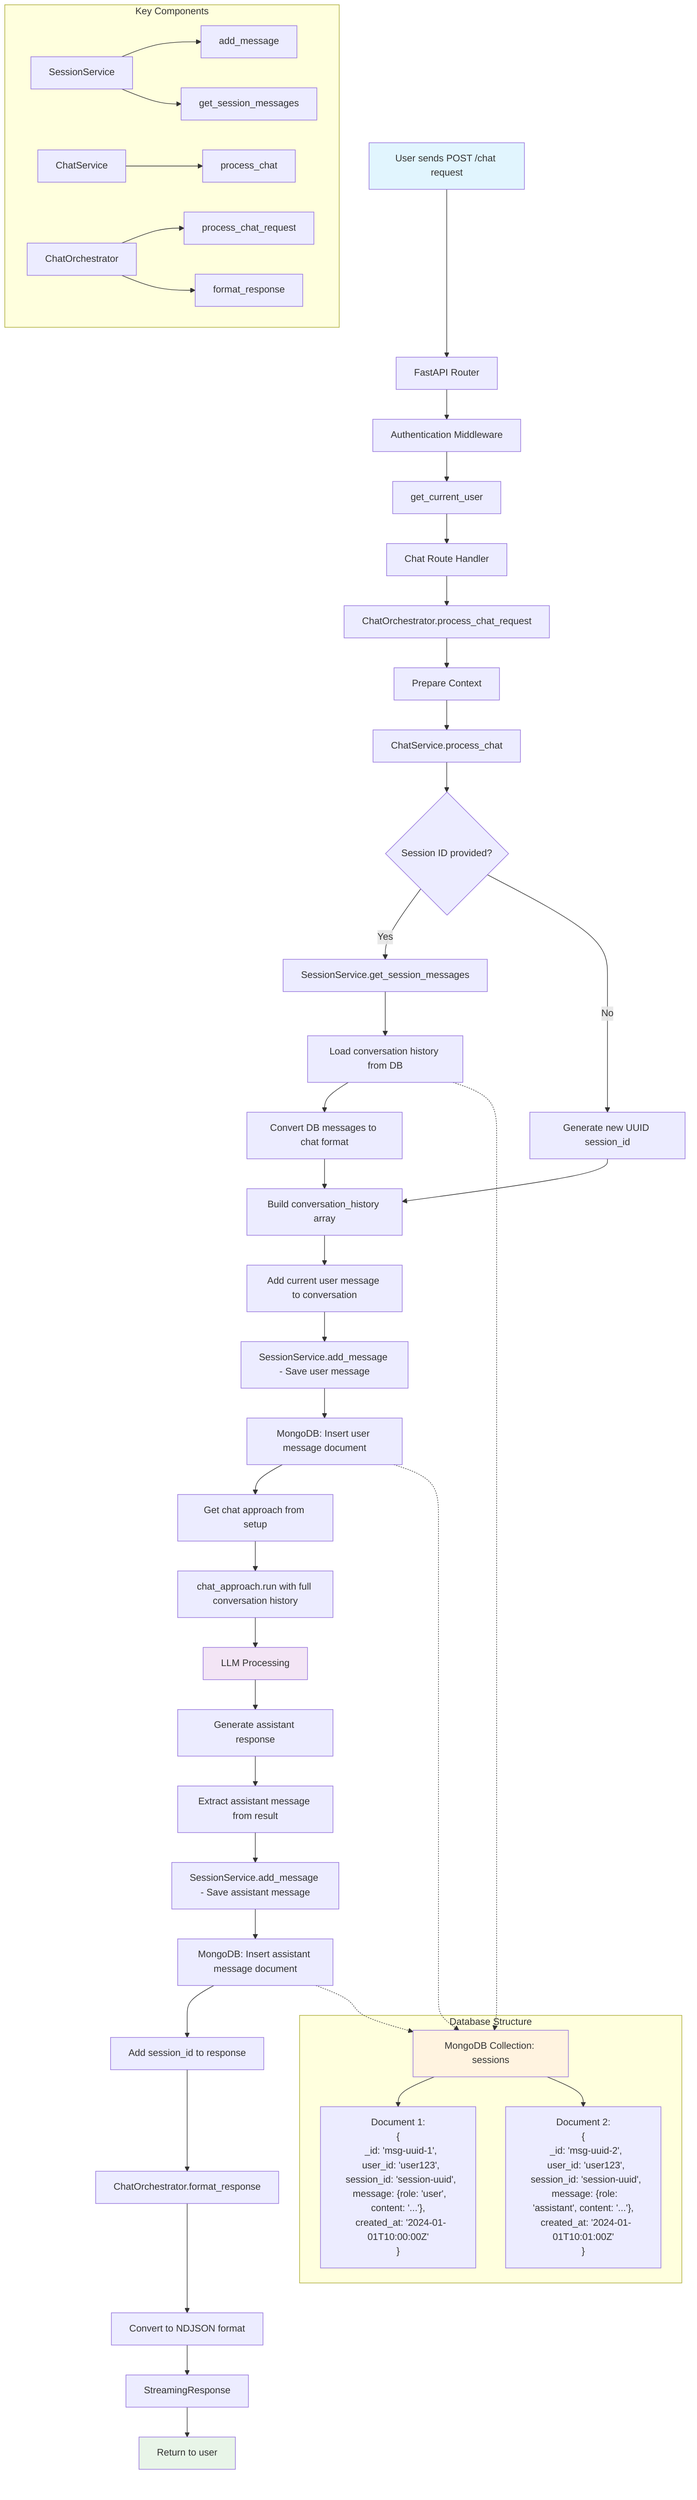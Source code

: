 graph TD
    A[User sends POST /chat request] --> B[FastAPI Router]
    B --> C[Authentication Middleware]
    C --> D[get_current_user]
    D --> E[Chat Route Handler]
    
    E --> F[ChatOrchestrator.process_chat_request]
    F --> G[Prepare Context]
    G --> H[ChatService.process_chat]
    
    H --> I{Session ID provided?}
    I -->|Yes| J[SessionService.get_session_messages]
    I -->|No| K[Generate new UUID session_id]
    
    J --> L[Load conversation history from DB]
    L --> M[Convert DB messages to chat format]
    M --> N[Build conversation_history array]
    
    K --> N
    N --> O[Add current user message to conversation]
    O --> P[SessionService.add_message - Save user message]
    
    P --> Q[MongoDB: Insert user message document]
    Q --> R[Get chat approach from setup]
    R --> S[chat_approach.run with full conversation history]
    
    S --> T[LLM Processing]
    T --> U[Generate assistant response]
    U --> V[Extract assistant message from result]
    V --> W[SessionService.add_message - Save assistant message]
    
    W --> X[MongoDB: Insert assistant message document]
    X --> Y[Add session_id to response]
    Y --> Z[ChatOrchestrator.format_response]
    
    Z --> AA[Convert to NDJSON format]
    AA --> BB[StreamingResponse]
    BB --> CC[Return to user]
    
    subgraph "Database Structure"
        DD[MongoDB Collection: sessions]
        DD --> EE["Document 1:<br/>{<br/>  _id: 'msg-uuid-1',<br/>  user_id: 'user123',<br/>  session_id: 'session-uuid',<br/>  message: {role: 'user', content: '...'},<br/>  created_at: '2024-01-01T10:00:00Z'<br/>}"]
        DD --> FF["Document 2:<br/>{<br/>  _id: 'msg-uuid-2',<br/>  user_id: 'user123',<br/>  session_id: 'session-uuid',<br/>  message: {role: 'assistant', content: '...'},<br/>  created_at: '2024-01-01T10:01:00Z'<br/>}"]
    end
    
    subgraph "Key Components"
        GG[SessionService]
        GG --> HH[add_message]
        GG --> II[get_session_messages]
        
        JJ[ChatService]
        JJ --> KK[process_chat]
        
        LL[ChatOrchestrator]
        LL --> MM[process_chat_request]
        LL --> NN[format_response]
    end
    
    Q -.-> DD
    X -.-> DD
    L -.-> DD
    
    style A fill:#e1f5fe
    style CC fill:#e8f5e8
    style DD fill:#fff3e0
    style T fill:#f3e5f5